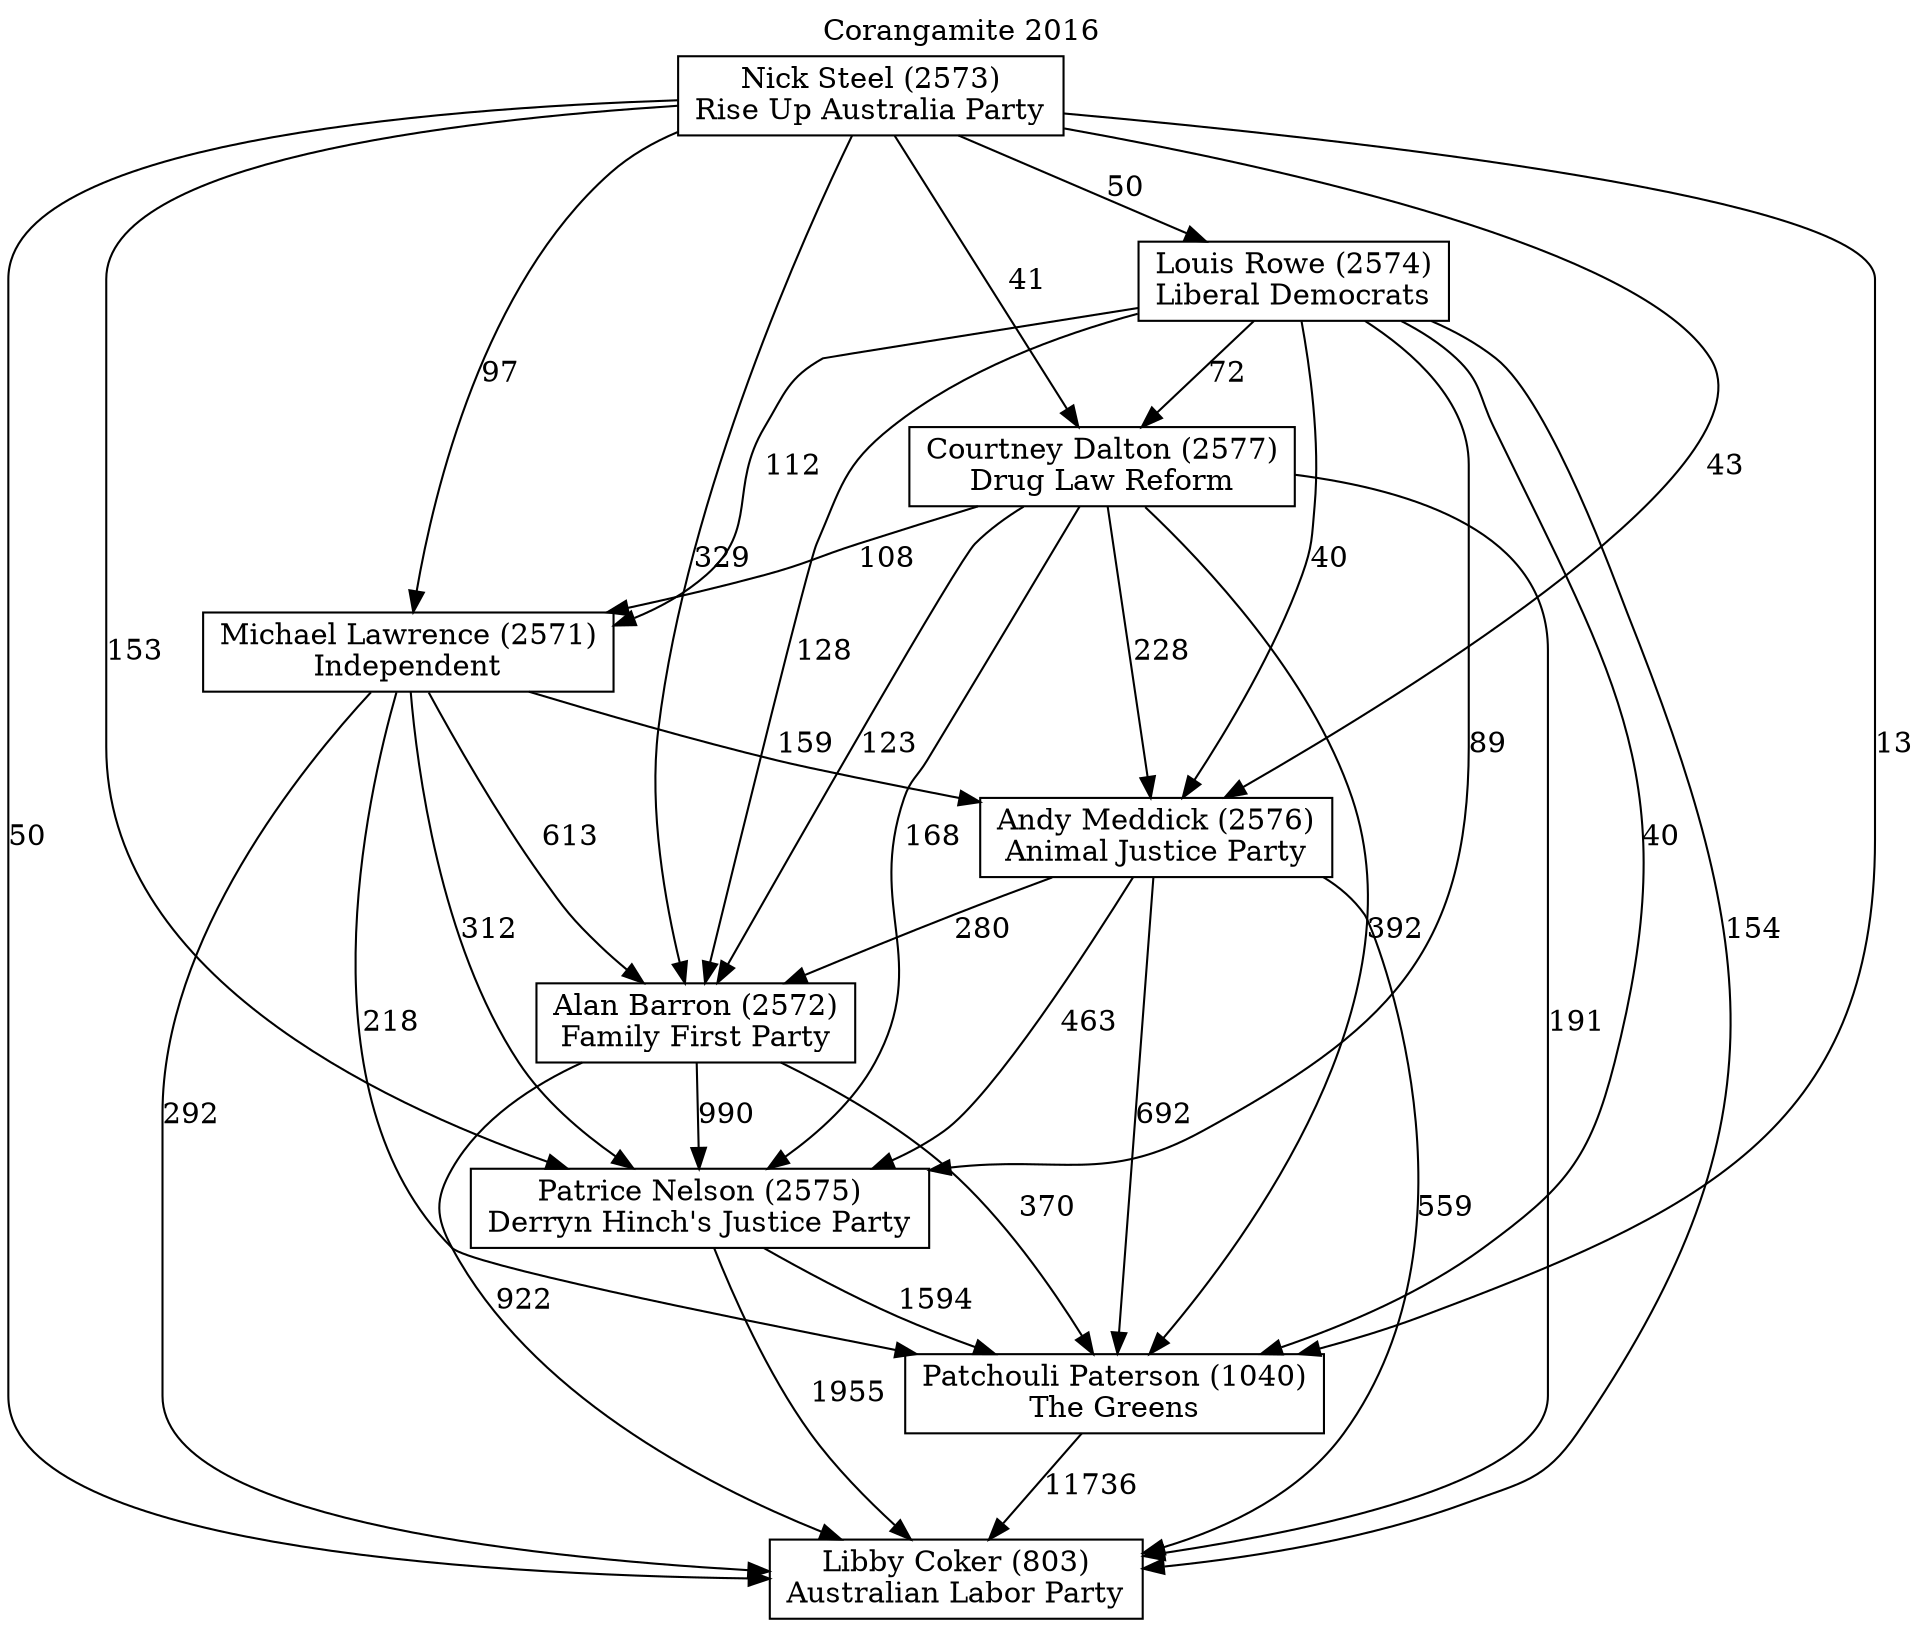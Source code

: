 // House preference flow
digraph "Libby Coker (803)_Corangamite_2016" {
	graph [label="Corangamite 2016" labelloc=t mclimit=10]
	node [shape=box]
	"Courtney Dalton (2577)" [label="Courtney Dalton (2577)
Drug Law Reform"]
	"Nick Steel (2573)" [label="Nick Steel (2573)
Rise Up Australia Party"]
	"Patrice Nelson (2575)" [label="Patrice Nelson (2575)
Derryn Hinch's Justice Party"]
	"Michael Lawrence (2571)" [label="Michael Lawrence (2571)
Independent"]
	"Alan Barron (2572)" [label="Alan Barron (2572)
Family First Party"]
	"Andy Meddick (2576)" [label="Andy Meddick (2576)
Animal Justice Party"]
	"Libby Coker (803)" [label="Libby Coker (803)
Australian Labor Party"]
	"Louis Rowe (2574)" [label="Louis Rowe (2574)
Liberal Democrats"]
	"Patchouli Paterson (1040)" [label="Patchouli Paterson (1040)
The Greens"]
	"Courtney Dalton (2577)" -> "Michael Lawrence (2571)" [label=108]
	"Nick Steel (2573)" -> "Patchouli Paterson (1040)" [label=13]
	"Nick Steel (2573)" -> "Louis Rowe (2574)" [label=50]
	"Courtney Dalton (2577)" -> "Alan Barron (2572)" [label=123]
	"Andy Meddick (2576)" -> "Libby Coker (803)" [label=559]
	"Nick Steel (2573)" -> "Michael Lawrence (2571)" [label=97]
	"Michael Lawrence (2571)" -> "Andy Meddick (2576)" [label=159]
	"Courtney Dalton (2577)" -> "Patrice Nelson (2575)" [label=168]
	"Nick Steel (2573)" -> "Andy Meddick (2576)" [label=43]
	"Michael Lawrence (2571)" -> "Libby Coker (803)" [label=292]
	"Alan Barron (2572)" -> "Patchouli Paterson (1040)" [label=370]
	"Louis Rowe (2574)" -> "Michael Lawrence (2571)" [label=112]
	"Louis Rowe (2574)" -> "Patchouli Paterson (1040)" [label=40]
	"Louis Rowe (2574)" -> "Alan Barron (2572)" [label=128]
	"Patrice Nelson (2575)" -> "Libby Coker (803)" [label=1955]
	"Courtney Dalton (2577)" -> "Libby Coker (803)" [label=191]
	"Louis Rowe (2574)" -> "Courtney Dalton (2577)" [label=72]
	"Michael Lawrence (2571)" -> "Alan Barron (2572)" [label=613]
	"Nick Steel (2573)" -> "Alan Barron (2572)" [label=329]
	"Patrice Nelson (2575)" -> "Patchouli Paterson (1040)" [label=1594]
	"Courtney Dalton (2577)" -> "Andy Meddick (2576)" [label=228]
	"Andy Meddick (2576)" -> "Patrice Nelson (2575)" [label=463]
	"Nick Steel (2573)" -> "Patrice Nelson (2575)" [label=153]
	"Alan Barron (2572)" -> "Libby Coker (803)" [label=922]
	"Andy Meddick (2576)" -> "Patchouli Paterson (1040)" [label=692]
	"Louis Rowe (2574)" -> "Andy Meddick (2576)" [label=40]
	"Louis Rowe (2574)" -> "Patrice Nelson (2575)" [label=89]
	"Michael Lawrence (2571)" -> "Patchouli Paterson (1040)" [label=218]
	"Nick Steel (2573)" -> "Courtney Dalton (2577)" [label=41]
	"Andy Meddick (2576)" -> "Alan Barron (2572)" [label=280]
	"Patchouli Paterson (1040)" -> "Libby Coker (803)" [label=11736]
	"Courtney Dalton (2577)" -> "Patchouli Paterson (1040)" [label=392]
	"Alan Barron (2572)" -> "Patrice Nelson (2575)" [label=990]
	"Nick Steel (2573)" -> "Libby Coker (803)" [label=50]
	"Michael Lawrence (2571)" -> "Patrice Nelson (2575)" [label=312]
	"Louis Rowe (2574)" -> "Libby Coker (803)" [label=154]
}
